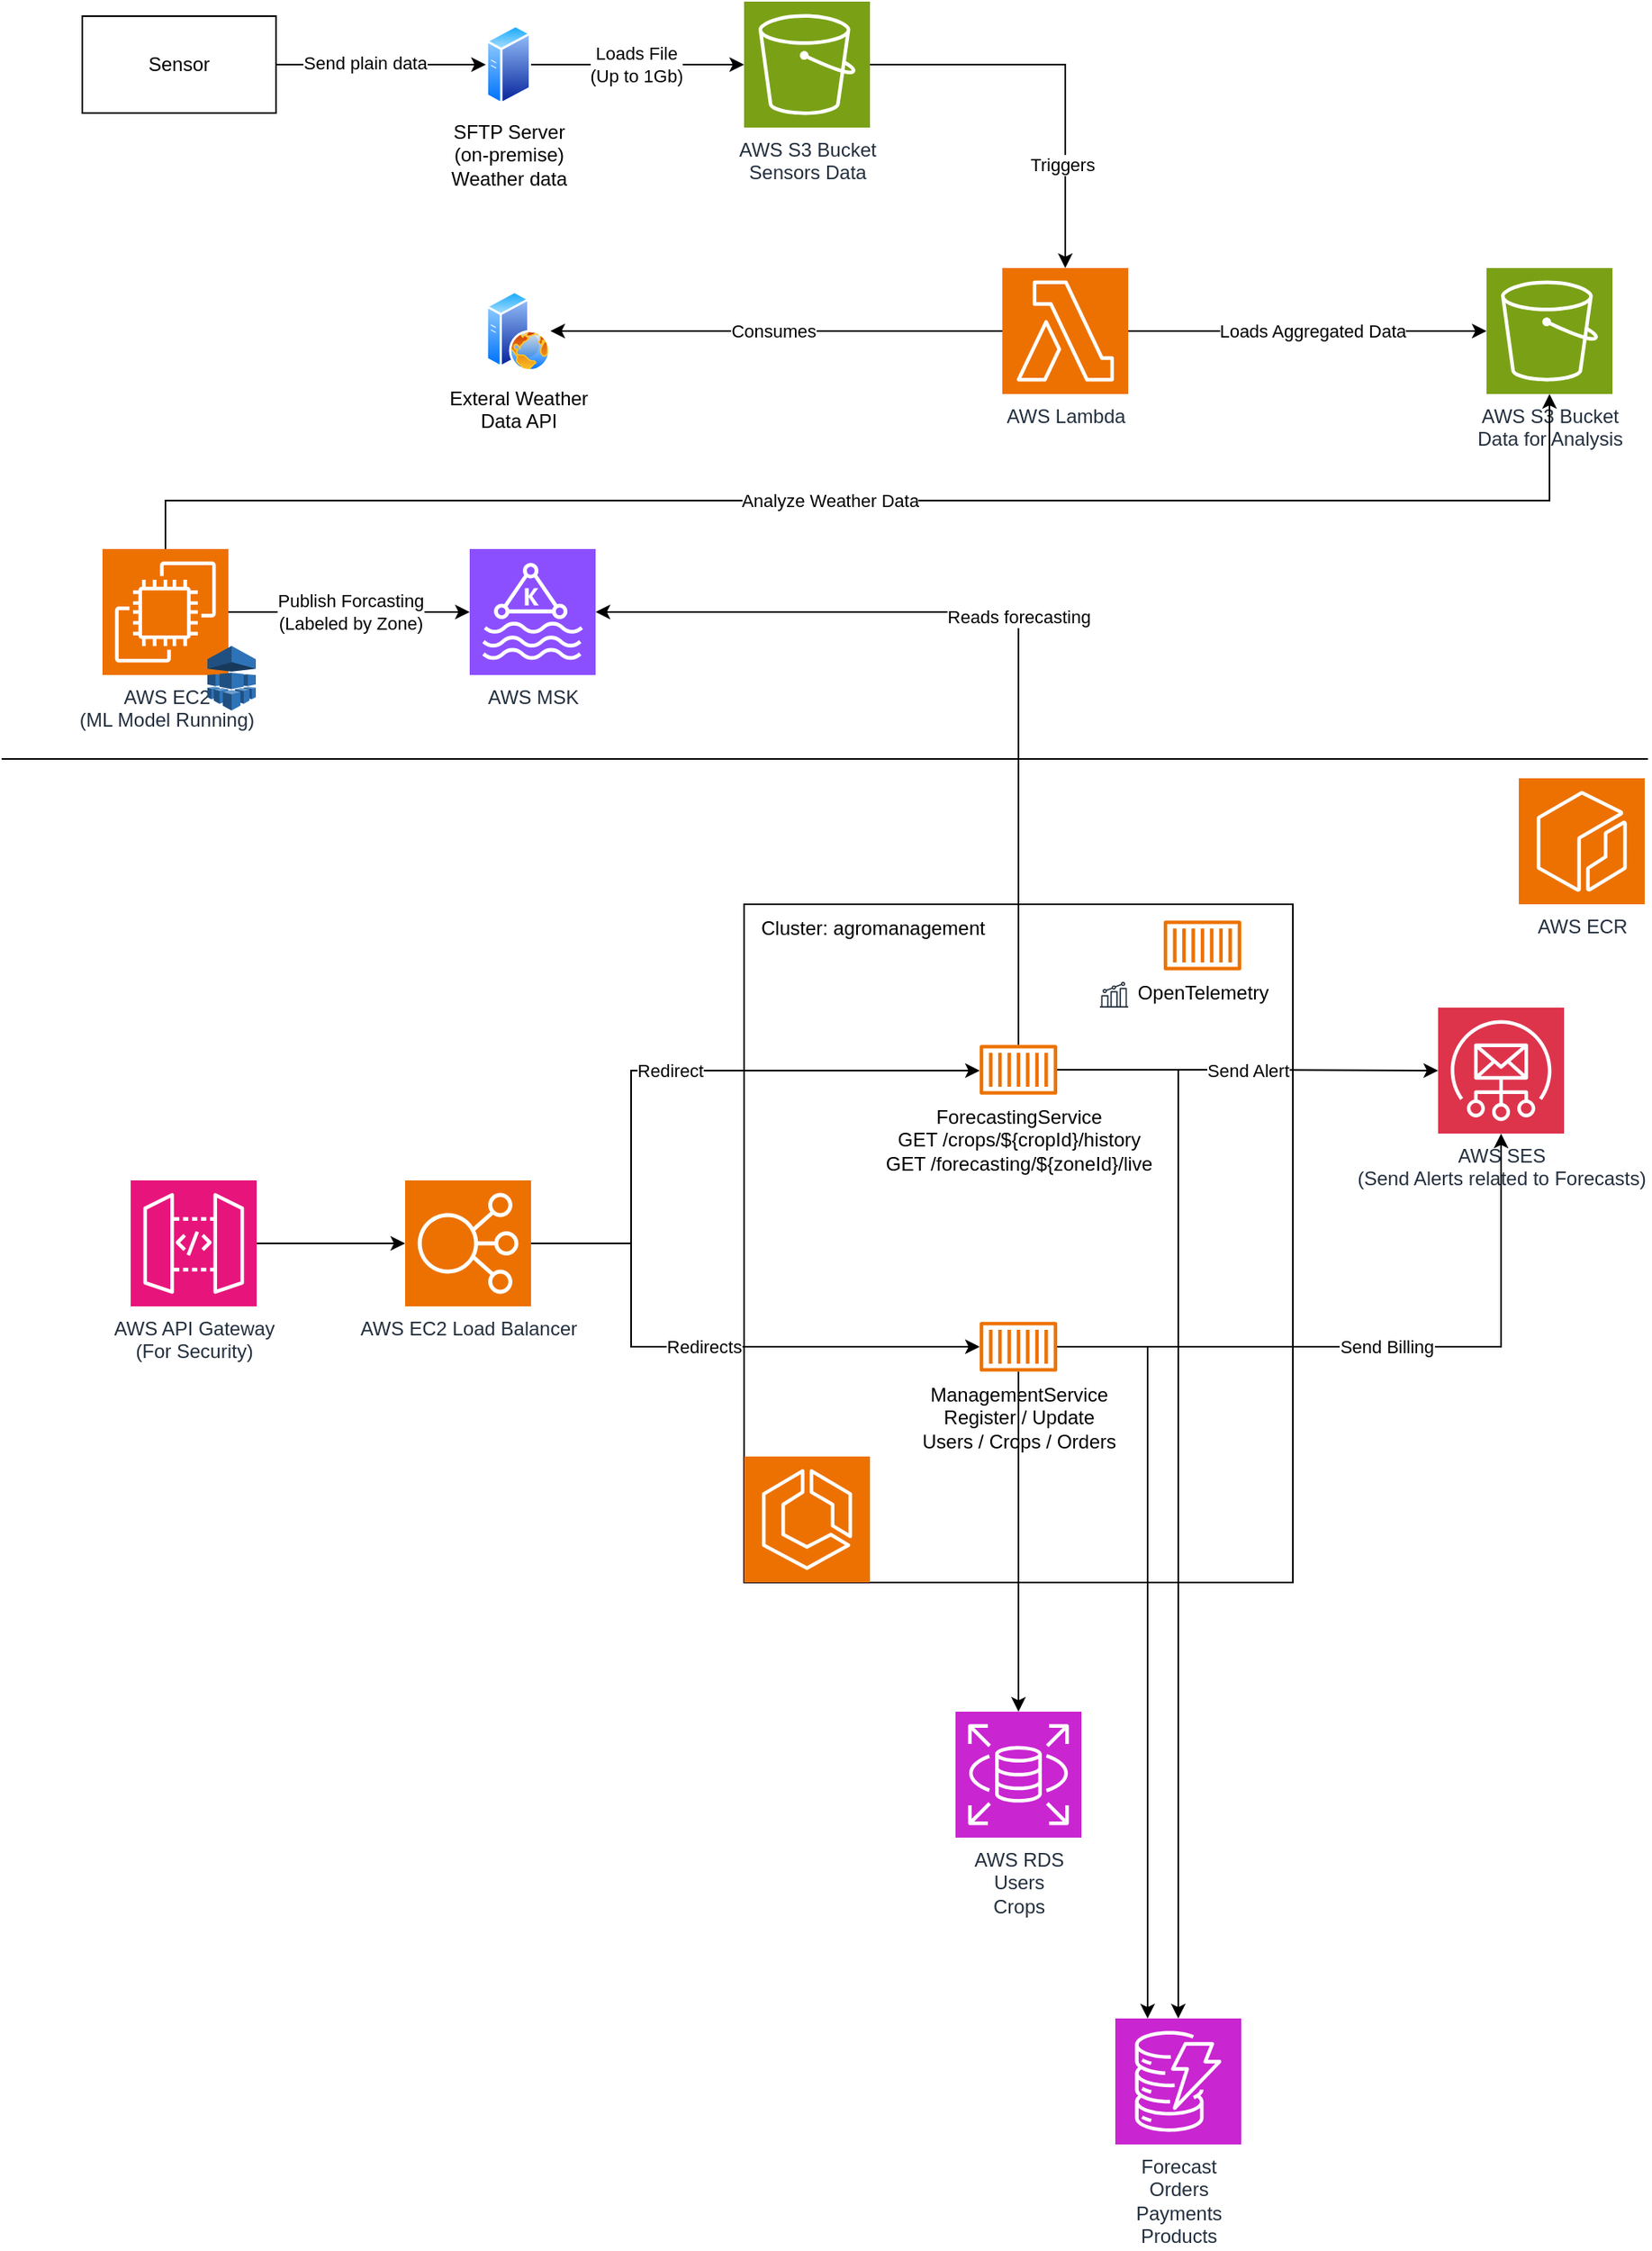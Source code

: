 <mxfile version="24.7.16">
  <diagram name="Page-1" id="Q_98LvUrLCfGk4hwmVdv">
    <mxGraphModel grid="1" page="1" gridSize="10" guides="1" tooltips="1" connect="1" arrows="1" fold="1" pageScale="1" pageWidth="850" pageHeight="1100" math="0" shadow="0">
      <root>
        <mxCell id="0" />
        <mxCell id="1" parent="0" />
        <mxCell id="9JJI4iWcKxeZEgp_YKz0-44" value="" style="rounded=0;whiteSpace=wrap;html=1;" vertex="1" parent="1">
          <mxGeometry x="380" y="810" width="340" height="420" as="geometry" />
        </mxCell>
        <mxCell id="9JJI4iWcKxeZEgp_YKz0-7" style="edgeStyle=orthogonalEdgeStyle;rounded=0;orthogonalLoop=1;jettySize=auto;html=1;" edge="1" parent="1" source="9JJI4iWcKxeZEgp_YKz0-1" target="9JJI4iWcKxeZEgp_YKz0-3">
          <mxGeometry relative="1" as="geometry" />
        </mxCell>
        <mxCell id="9JJI4iWcKxeZEgp_YKz0-24" value="Send plain data" style="edgeLabel;html=1;align=center;verticalAlign=middle;resizable=0;points=[];" vertex="1" connectable="0" parent="9JJI4iWcKxeZEgp_YKz0-7">
          <mxGeometry x="-0.156" y="1" relative="1" as="geometry">
            <mxPoint as="offset" />
          </mxGeometry>
        </mxCell>
        <mxCell id="9JJI4iWcKxeZEgp_YKz0-1" value="Sensor" style="rounded=0;whiteSpace=wrap;html=1;" vertex="1" parent="1">
          <mxGeometry x="-30" y="260" width="120" height="60" as="geometry" />
        </mxCell>
        <mxCell id="9JJI4iWcKxeZEgp_YKz0-13" value="" style="edgeStyle=orthogonalEdgeStyle;rounded=0;orthogonalLoop=1;jettySize=auto;html=1;" edge="1" parent="1" source="9JJI4iWcKxeZEgp_YKz0-3" target="9JJI4iWcKxeZEgp_YKz0-16">
          <mxGeometry relative="1" as="geometry">
            <mxPoint x="380" y="290" as="targetPoint" />
          </mxGeometry>
        </mxCell>
        <mxCell id="9JJI4iWcKxeZEgp_YKz0-14" value="Loads File&lt;br&gt;(Up to 1Gb)" style="edgeLabel;html=1;align=center;verticalAlign=middle;resizable=0;points=[];" vertex="1" connectable="0" parent="9JJI4iWcKxeZEgp_YKz0-13">
          <mxGeometry x="-0.015" relative="1" as="geometry">
            <mxPoint as="offset" />
          </mxGeometry>
        </mxCell>
        <mxCell id="9JJI4iWcKxeZEgp_YKz0-3" value="SFTP Server&lt;br&gt;(on-premise)&lt;br&gt;Weather data" style="image;aspect=fixed;perimeter=ellipsePerimeter;html=1;align=center;shadow=0;dashed=0;spacingTop=3;image=img/lib/active_directory/generic_server.svg;" vertex="1" parent="1">
          <mxGeometry x="220" y="265" width="28.0" height="50" as="geometry" />
        </mxCell>
        <mxCell id="9JJI4iWcKxeZEgp_YKz0-6" value="Exteral Weather&lt;div&gt;Data API&lt;/div&gt;" style="image;aspect=fixed;perimeter=ellipsePerimeter;html=1;align=center;shadow=0;dashed=0;spacingTop=3;image=img/lib/active_directory/web_server.svg;" vertex="1" parent="1">
          <mxGeometry x="220" y="430" width="40" height="50" as="geometry" />
        </mxCell>
        <mxCell id="9JJI4iWcKxeZEgp_YKz0-16" value="AWS S3 Bucket&lt;br&gt;Sensors Data" style="sketch=0;points=[[0,0,0],[0.25,0,0],[0.5,0,0],[0.75,0,0],[1,0,0],[0,1,0],[0.25,1,0],[0.5,1,0],[0.75,1,0],[1,1,0],[0,0.25,0],[0,0.5,0],[0,0.75,0],[1,0.25,0],[1,0.5,0],[1,0.75,0]];outlineConnect=0;fontColor=#232F3E;fillColor=#7AA116;strokeColor=#ffffff;dashed=0;verticalLabelPosition=bottom;verticalAlign=top;align=center;html=1;fontSize=12;fontStyle=0;aspect=fixed;shape=mxgraph.aws4.resourceIcon;resIcon=mxgraph.aws4.s3;" vertex="1" parent="1">
          <mxGeometry x="380" y="251" width="78" height="78" as="geometry" />
        </mxCell>
        <mxCell id="9JJI4iWcKxeZEgp_YKz0-23" style="edgeStyle=orthogonalEdgeStyle;rounded=0;orthogonalLoop=1;jettySize=auto;html=1;" edge="1" parent="1" source="9JJI4iWcKxeZEgp_YKz0-17" target="9JJI4iWcKxeZEgp_YKz0-6">
          <mxGeometry relative="1" as="geometry" />
        </mxCell>
        <mxCell id="9JJI4iWcKxeZEgp_YKz0-25" value="Consumes" style="edgeLabel;html=1;align=center;verticalAlign=middle;resizable=0;points=[];" vertex="1" connectable="0" parent="9JJI4iWcKxeZEgp_YKz0-23">
          <mxGeometry x="0.014" relative="1" as="geometry">
            <mxPoint as="offset" />
          </mxGeometry>
        </mxCell>
        <mxCell id="9JJI4iWcKxeZEgp_YKz0-17" value="AWS Lambda" style="sketch=0;points=[[0,0,0],[0.25,0,0],[0.5,0,0],[0.75,0,0],[1,0,0],[0,1,0],[0.25,1,0],[0.5,1,0],[0.75,1,0],[1,1,0],[0,0.25,0],[0,0.5,0],[0,0.75,0],[1,0.25,0],[1,0.5,0],[1,0.75,0]];outlineConnect=0;fontColor=#232F3E;fillColor=#ED7100;strokeColor=#ffffff;dashed=0;verticalLabelPosition=bottom;verticalAlign=top;align=center;html=1;fontSize=12;fontStyle=0;aspect=fixed;shape=mxgraph.aws4.resourceIcon;resIcon=mxgraph.aws4.lambda;" vertex="1" parent="1">
          <mxGeometry x="540" y="416" width="78" height="78" as="geometry" />
        </mxCell>
        <mxCell id="9JJI4iWcKxeZEgp_YKz0-20" style="edgeStyle=orthogonalEdgeStyle;rounded=0;orthogonalLoop=1;jettySize=auto;html=1;entryX=0.5;entryY=0;entryDx=0;entryDy=0;entryPerimeter=0;" edge="1" parent="1" source="9JJI4iWcKxeZEgp_YKz0-16" target="9JJI4iWcKxeZEgp_YKz0-17">
          <mxGeometry relative="1" as="geometry" />
        </mxCell>
        <mxCell id="9JJI4iWcKxeZEgp_YKz0-22" value="Triggers" style="edgeLabel;html=1;align=center;verticalAlign=middle;resizable=0;points=[];" vertex="1" connectable="0" parent="9JJI4iWcKxeZEgp_YKz0-20">
          <mxGeometry x="0.482" y="-2" relative="1" as="geometry">
            <mxPoint as="offset" />
          </mxGeometry>
        </mxCell>
        <mxCell id="9JJI4iWcKxeZEgp_YKz0-27" value="AWS S3 Bucket&lt;br&gt;Data for Analysis" style="sketch=0;points=[[0,0,0],[0.25,0,0],[0.5,0,0],[0.75,0,0],[1,0,0],[0,1,0],[0.25,1,0],[0.5,1,0],[0.75,1,0],[1,1,0],[0,0.25,0],[0,0.5,0],[0,0.75,0],[1,0.25,0],[1,0.5,0],[1,0.75,0]];outlineConnect=0;fontColor=#232F3E;fillColor=#7AA116;strokeColor=#ffffff;dashed=0;verticalLabelPosition=bottom;verticalAlign=top;align=center;html=1;fontSize=12;fontStyle=0;aspect=fixed;shape=mxgraph.aws4.resourceIcon;resIcon=mxgraph.aws4.s3;" vertex="1" parent="1">
          <mxGeometry x="840" y="416" width="78" height="78" as="geometry" />
        </mxCell>
        <mxCell id="9JJI4iWcKxeZEgp_YKz0-28" style="edgeStyle=orthogonalEdgeStyle;rounded=0;orthogonalLoop=1;jettySize=auto;html=1;entryX=0;entryY=0.5;entryDx=0;entryDy=0;entryPerimeter=0;" edge="1" parent="1" source="9JJI4iWcKxeZEgp_YKz0-17" target="9JJI4iWcKxeZEgp_YKz0-27">
          <mxGeometry relative="1" as="geometry">
            <Array as="points">
              <mxPoint x="670" y="455" />
              <mxPoint x="670" y="455" />
            </Array>
          </mxGeometry>
        </mxCell>
        <mxCell id="9JJI4iWcKxeZEgp_YKz0-30" value="Loads Aggregated Data" style="edgeLabel;html=1;align=center;verticalAlign=middle;resizable=0;points=[];" vertex="1" connectable="0" parent="9JJI4iWcKxeZEgp_YKz0-28">
          <mxGeometry x="0.028" relative="1" as="geometry">
            <mxPoint as="offset" />
          </mxGeometry>
        </mxCell>
        <mxCell id="9JJI4iWcKxeZEgp_YKz0-33" value="AWS EC2&lt;br&gt;(ML Model Running)" style="sketch=0;points=[[0,0,0],[0.25,0,0],[0.5,0,0],[0.75,0,0],[1,0,0],[0,1,0],[0.25,1,0],[0.5,1,0],[0.75,1,0],[1,1,0],[0,0.25,0],[0,0.5,0],[0,0.75,0],[1,0.25,0],[1,0.5,0],[1,0.75,0]];outlineConnect=0;fontColor=#232F3E;fillColor=#ED7100;strokeColor=#ffffff;dashed=0;verticalLabelPosition=bottom;verticalAlign=top;align=center;html=1;fontSize=12;fontStyle=0;aspect=fixed;shape=mxgraph.aws4.resourceIcon;resIcon=mxgraph.aws4.ec2;" vertex="1" parent="1">
          <mxGeometry x="-17.5" y="590" width="78" height="78" as="geometry" />
        </mxCell>
        <mxCell id="9JJI4iWcKxeZEgp_YKz0-35" value="" style="outlineConnect=0;dashed=0;verticalLabelPosition=bottom;verticalAlign=top;align=center;html=1;shape=mxgraph.aws3.machine_learning;fillColor=#2E73B8;gradientColor=none;" vertex="1" parent="1">
          <mxGeometry x="47.5" y="650" width="30" height="40" as="geometry" />
        </mxCell>
        <mxCell id="9JJI4iWcKxeZEgp_YKz0-36" style="edgeStyle=orthogonalEdgeStyle;rounded=0;orthogonalLoop=1;jettySize=auto;html=1;entryX=0.5;entryY=1;entryDx=0;entryDy=0;entryPerimeter=0;" edge="1" parent="1" source="9JJI4iWcKxeZEgp_YKz0-33" target="9JJI4iWcKxeZEgp_YKz0-27">
          <mxGeometry relative="1" as="geometry">
            <Array as="points">
              <mxPoint x="22" y="560" />
              <mxPoint x="879" y="560" />
            </Array>
          </mxGeometry>
        </mxCell>
        <mxCell id="9JJI4iWcKxeZEgp_YKz0-37" value="Analyze Weather Data" style="edgeLabel;html=1;align=center;verticalAlign=middle;resizable=0;points=[];" vertex="1" connectable="0" parent="9JJI4iWcKxeZEgp_YKz0-36">
          <mxGeometry x="-0.074" relative="1" as="geometry">
            <mxPoint as="offset" />
          </mxGeometry>
        </mxCell>
        <mxCell id="9JJI4iWcKxeZEgp_YKz0-39" value="AWS MSK" style="sketch=0;points=[[0,0,0],[0.25,0,0],[0.5,0,0],[0.75,0,0],[1,0,0],[0,1,0],[0.25,1,0],[0.5,1,0],[0.75,1,0],[1,1,0],[0,0.25,0],[0,0.5,0],[0,0.75,0],[1,0.25,0],[1,0.5,0],[1,0.75,0]];outlineConnect=0;fontColor=#232F3E;fillColor=#8C4FFF;strokeColor=#ffffff;dashed=0;verticalLabelPosition=bottom;verticalAlign=top;align=center;html=1;fontSize=12;fontStyle=0;aspect=fixed;shape=mxgraph.aws4.resourceIcon;resIcon=mxgraph.aws4.managed_streaming_for_kafka;" vertex="1" parent="1">
          <mxGeometry x="210" y="590" width="78" height="78" as="geometry" />
        </mxCell>
        <mxCell id="9JJI4iWcKxeZEgp_YKz0-40" value="Publish Forcasting&lt;br&gt;(Labeled by Zone)" style="edgeStyle=orthogonalEdgeStyle;rounded=0;orthogonalLoop=1;jettySize=auto;html=1;entryX=0;entryY=0.5;entryDx=0;entryDy=0;entryPerimeter=0;" edge="1" parent="1" source="9JJI4iWcKxeZEgp_YKz0-33" target="9JJI4iWcKxeZEgp_YKz0-39">
          <mxGeometry relative="1" as="geometry" />
        </mxCell>
        <mxCell id="9JJI4iWcKxeZEgp_YKz0-45" value="Cluster: agromanagement" style="text;html=1;align=center;verticalAlign=middle;whiteSpace=wrap;rounded=0;" vertex="1" parent="1">
          <mxGeometry x="380" y="810" width="160" height="30" as="geometry" />
        </mxCell>
        <mxCell id="9JJI4iWcKxeZEgp_YKz0-53" value="Reads forecasting" style="edgeStyle=orthogonalEdgeStyle;rounded=0;orthogonalLoop=1;jettySize=auto;html=1;" edge="1" parent="1" source="9JJI4iWcKxeZEgp_YKz0-76" target="9JJI4iWcKxeZEgp_YKz0-39">
          <mxGeometry relative="1" as="geometry">
            <mxPoint x="550" y="889" as="sourcePoint" />
            <Array as="points">
              <mxPoint x="550" y="629" />
            </Array>
            <mxPoint as="offset" />
          </mxGeometry>
        </mxCell>
        <mxCell id="9JJI4iWcKxeZEgp_YKz0-50" value="AWS RDS&lt;br&gt;Users&lt;br&gt;Crops" style="sketch=0;points=[[0,0,0],[0.25,0,0],[0.5,0,0],[0.75,0,0],[1,0,0],[0,1,0],[0.25,1,0],[0.5,1,0],[0.75,1,0],[1,1,0],[0,0.25,0],[0,0.5,0],[0,0.75,0],[1,0.25,0],[1,0.5,0],[1,0.75,0]];outlineConnect=0;fontColor=#232F3E;fillColor=#C925D1;strokeColor=#ffffff;dashed=0;verticalLabelPosition=bottom;verticalAlign=top;align=center;html=1;fontSize=12;fontStyle=0;aspect=fixed;shape=mxgraph.aws4.resourceIcon;resIcon=mxgraph.aws4.rds;" vertex="1" parent="1">
          <mxGeometry x="511" y="1310" width="78" height="78" as="geometry" />
        </mxCell>
        <mxCell id="9JJI4iWcKxeZEgp_YKz0-69" value="" style="edgeStyle=orthogonalEdgeStyle;rounded=0;orthogonalLoop=1;jettySize=auto;html=1;" edge="1" parent="1" source="9JJI4iWcKxeZEgp_YKz0-52" target="9JJI4iWcKxeZEgp_YKz0-68">
          <mxGeometry relative="1" as="geometry" />
        </mxCell>
        <mxCell id="9JJI4iWcKxeZEgp_YKz0-52" value="AWS API Gateway&lt;br&gt;(For Security)" style="sketch=0;points=[[0,0,0],[0.25,0,0],[0.5,0,0],[0.75,0,0],[1,0,0],[0,1,0],[0.25,1,0],[0.5,1,0],[0.75,1,0],[1,1,0],[0,0.25,0],[0,0.5,0],[0,0.75,0],[1,0.25,0],[1,0.5,0],[1,0.75,0]];outlineConnect=0;fontColor=#232F3E;fillColor=#E7157B;strokeColor=#ffffff;dashed=0;verticalLabelPosition=bottom;verticalAlign=top;align=center;html=1;fontSize=12;fontStyle=0;aspect=fixed;shape=mxgraph.aws4.resourceIcon;resIcon=mxgraph.aws4.api_gateway;" vertex="1" parent="1">
          <mxGeometry y="981" width="78" height="78" as="geometry" />
        </mxCell>
        <mxCell id="9JJI4iWcKxeZEgp_YKz0-56" value="Redirect" style="edgeStyle=orthogonalEdgeStyle;rounded=0;orthogonalLoop=1;jettySize=auto;html=1;" edge="1" parent="1" source="9JJI4iWcKxeZEgp_YKz0-68" target="9JJI4iWcKxeZEgp_YKz0-76">
          <mxGeometry relative="1" as="geometry">
            <mxPoint x="427.0" y="913.043" as="sourcePoint" />
            <mxPoint x="525" y="913" as="targetPoint" />
            <Array as="points">
              <mxPoint x="310" y="1020" />
              <mxPoint x="310" y="913" />
            </Array>
          </mxGeometry>
        </mxCell>
        <mxCell id="9JJI4iWcKxeZEgp_YKz0-58" value="" style="endArrow=none;html=1;rounded=0;" edge="1" parent="1">
          <mxGeometry width="50" height="50" relative="1" as="geometry">
            <mxPoint x="-80" y="720" as="sourcePoint" />
            <mxPoint x="940" y="720" as="targetPoint" />
          </mxGeometry>
        </mxCell>
        <mxCell id="9JJI4iWcKxeZEgp_YKz0-59" value="AWS SES&lt;br&gt;(Send Alerts related to Forecasts)" style="sketch=0;points=[[0,0,0],[0.25,0,0],[0.5,0,0],[0.75,0,0],[1,0,0],[0,1,0],[0.25,1,0],[0.5,1,0],[0.75,1,0],[1,1,0],[0,0.25,0],[0,0.5,0],[0,0.75,0],[1,0.25,0],[1,0.5,0],[1,0.75,0]];outlineConnect=0;fontColor=#232F3E;fillColor=#DD344C;strokeColor=#ffffff;dashed=0;verticalLabelPosition=bottom;verticalAlign=top;align=center;html=1;fontSize=12;fontStyle=0;aspect=fixed;shape=mxgraph.aws4.resourceIcon;resIcon=mxgraph.aws4.simple_email_service;" vertex="1" parent="1">
          <mxGeometry x="810" y="874" width="78" height="78" as="geometry" />
        </mxCell>
        <mxCell id="9JJI4iWcKxeZEgp_YKz0-60" value="Send Alert" style="edgeStyle=orthogonalEdgeStyle;rounded=0;orthogonalLoop=1;jettySize=auto;html=1;entryX=0;entryY=0.5;entryDx=0;entryDy=0;entryPerimeter=0;" edge="1" parent="1" source="9JJI4iWcKxeZEgp_YKz0-76" target="9JJI4iWcKxeZEgp_YKz0-59">
          <mxGeometry relative="1" as="geometry">
            <mxPoint x="575" y="913.0" as="sourcePoint" />
            <Array as="points" />
          </mxGeometry>
        </mxCell>
        <mxCell id="9JJI4iWcKxeZEgp_YKz0-70" value="Send Billing" style="edgeStyle=orthogonalEdgeStyle;rounded=0;orthogonalLoop=1;jettySize=auto;html=1;" edge="1" parent="1" source="9JJI4iWcKxeZEgp_YKz0-77" target="9JJI4iWcKxeZEgp_YKz0-59">
          <mxGeometry relative="1" as="geometry">
            <mxPoint x="575" y="1084" as="sourcePoint" />
            <Array as="points">
              <mxPoint x="849" y="1084" />
            </Array>
          </mxGeometry>
        </mxCell>
        <mxCell id="9JJI4iWcKxeZEgp_YKz0-73" style="edgeStyle=orthogonalEdgeStyle;rounded=0;orthogonalLoop=1;jettySize=auto;html=1;" edge="1" parent="1" source="9JJI4iWcKxeZEgp_YKz0-76" target="9JJI4iWcKxeZEgp_YKz0-71">
          <mxGeometry relative="1" as="geometry">
            <mxPoint x="575" y="913.0" as="sourcePoint" />
          </mxGeometry>
        </mxCell>
        <mxCell id="9JJI4iWcKxeZEgp_YKz0-65" value="Redirects" style="edgeStyle=orthogonalEdgeStyle;rounded=0;orthogonalLoop=1;jettySize=auto;html=1;" edge="1" parent="1" source="9JJI4iWcKxeZEgp_YKz0-68" target="9JJI4iWcKxeZEgp_YKz0-77">
          <mxGeometry relative="1" as="geometry">
            <mxPoint x="432.5" y="1084.0" as="sourcePoint" />
            <mxPoint x="525" y="1084" as="targetPoint" />
            <Array as="points">
              <mxPoint x="310" y="1020" />
              <mxPoint x="310" y="1084" />
            </Array>
          </mxGeometry>
        </mxCell>
        <mxCell id="9JJI4iWcKxeZEgp_YKz0-66" style="edgeStyle=orthogonalEdgeStyle;rounded=0;orthogonalLoop=1;jettySize=auto;html=1;" edge="1" parent="1" source="9JJI4iWcKxeZEgp_YKz0-77" target="9JJI4iWcKxeZEgp_YKz0-50">
          <mxGeometry relative="1" as="geometry">
            <mxPoint x="550" y="1108" as="sourcePoint" />
          </mxGeometry>
        </mxCell>
        <mxCell id="9JJI4iWcKxeZEgp_YKz0-68" value="AWS EC2 Load Balancer" style="sketch=0;points=[[0,0,0],[0.25,0,0],[0.5,0,0],[0.75,0,0],[1,0,0],[0,1,0],[0.25,1,0],[0.5,1,0],[0.75,1,0],[1,1,0],[0,0.25,0],[0,0.5,0],[0,0.75,0],[1,0.25,0],[1,0.5,0],[1,0.75,0]];outlineConnect=0;fontColor=#232F3E;fillColor=#ED7100;strokeColor=#ffffff;dashed=0;verticalLabelPosition=bottom;verticalAlign=top;align=center;html=1;fontSize=12;fontStyle=0;aspect=fixed;shape=mxgraph.aws4.resourceIcon;resIcon=mxgraph.aws4.elastic_load_balancing;" vertex="1" parent="1">
          <mxGeometry x="170" y="981" width="78" height="78" as="geometry" />
        </mxCell>
        <mxCell id="9JJI4iWcKxeZEgp_YKz0-71" value="Forecast&lt;br&gt;Orders&lt;br&gt;Payments&lt;br&gt;Products" style="sketch=0;points=[[0,0,0],[0.25,0,0],[0.5,0,0],[0.75,0,0],[1,0,0],[0,1,0],[0.25,1,0],[0.5,1,0],[0.75,1,0],[1,1,0],[0,0.25,0],[0,0.5,0],[0,0.75,0],[1,0.25,0],[1,0.5,0],[1,0.75,0]];outlineConnect=0;fontColor=#232F3E;fillColor=#C925D1;strokeColor=#ffffff;dashed=0;verticalLabelPosition=bottom;verticalAlign=top;align=center;html=1;fontSize=12;fontStyle=0;aspect=fixed;shape=mxgraph.aws4.resourceIcon;resIcon=mxgraph.aws4.dynamodb;" vertex="1" parent="1">
          <mxGeometry x="610" y="1500" width="78" height="78" as="geometry" />
        </mxCell>
        <mxCell id="9JJI4iWcKxeZEgp_YKz0-72" style="edgeStyle=orthogonalEdgeStyle;rounded=0;orthogonalLoop=1;jettySize=auto;html=1;" edge="1" parent="1" source="9JJI4iWcKxeZEgp_YKz0-77" target="9JJI4iWcKxeZEgp_YKz0-71">
          <mxGeometry relative="1" as="geometry">
            <mxPoint x="575" y="1084" as="sourcePoint" />
            <Array as="points">
              <mxPoint x="630" y="1084" />
            </Array>
          </mxGeometry>
        </mxCell>
        <mxCell id="9JJI4iWcKxeZEgp_YKz0-74" value="AWS ECR" style="sketch=0;points=[[0,0,0],[0.25,0,0],[0.5,0,0],[0.75,0,0],[1,0,0],[0,1,0],[0.25,1,0],[0.5,1,0],[0.75,1,0],[1,1,0],[0,0.25,0],[0,0.5,0],[0,0.75,0],[1,0.25,0],[1,0.5,0],[1,0.75,0]];outlineConnect=0;fontColor=#232F3E;fillColor=#ED7100;strokeColor=#ffffff;dashed=0;verticalLabelPosition=bottom;verticalAlign=top;align=center;html=1;fontSize=12;fontStyle=0;aspect=fixed;shape=mxgraph.aws4.resourceIcon;resIcon=mxgraph.aws4.ecr;" vertex="1" parent="1">
          <mxGeometry x="860" y="732" width="78" height="78" as="geometry" />
        </mxCell>
        <mxCell id="9JJI4iWcKxeZEgp_YKz0-75" value="" style="sketch=0;points=[[0,0,0],[0.25,0,0],[0.5,0,0],[0.75,0,0],[1,0,0],[0,1,0],[0.25,1,0],[0.5,1,0],[0.75,1,0],[1,1,0],[0,0.25,0],[0,0.5,0],[0,0.75,0],[1,0.25,0],[1,0.5,0],[1,0.75,0]];outlineConnect=0;fontColor=#232F3E;fillColor=#ED7100;strokeColor=#ffffff;dashed=0;verticalLabelPosition=bottom;verticalAlign=top;align=center;html=1;fontSize=12;fontStyle=0;aspect=fixed;shape=mxgraph.aws4.resourceIcon;resIcon=mxgraph.aws4.ecs;" vertex="1" parent="1">
          <mxGeometry x="380" y="1152" width="78" height="78" as="geometry" />
        </mxCell>
        <mxCell id="9JJI4iWcKxeZEgp_YKz0-76" value="&lt;span style=&quot;color: rgb(0, 0, 0);&quot;&gt;ForecastingService&lt;/span&gt;&lt;br style=&quot;color: rgb(0, 0, 0);&quot;&gt;&lt;span style=&quot;color: rgb(0, 0, 0);&quot;&gt;GET /crops/${cropId}/history&lt;/span&gt;&lt;br style=&quot;color: rgb(0, 0, 0);&quot;&gt;&lt;span style=&quot;color: rgb(0, 0, 0);&quot;&gt;GET /forecasting/${zoneId}/live&lt;/span&gt;" style="sketch=0;outlineConnect=0;fontColor=#232F3E;gradientColor=none;fillColor=#ED7100;strokeColor=none;dashed=0;verticalLabelPosition=bottom;verticalAlign=top;align=center;html=1;fontSize=12;fontStyle=0;aspect=fixed;pointerEvents=1;shape=mxgraph.aws4.container_1;" vertex="1" parent="1">
          <mxGeometry x="526" y="897" width="48" height="31" as="geometry" />
        </mxCell>
        <mxCell id="9JJI4iWcKxeZEgp_YKz0-77" value="&lt;span style=&quot;color: rgb(0, 0, 0);&quot;&gt;ManagementService&lt;/span&gt;&lt;br style=&quot;color: rgb(0, 0, 0);&quot;&gt;&lt;span style=&quot;color: rgb(0, 0, 0);&quot;&gt;Register / Update&lt;/span&gt;&lt;br style=&quot;color: rgb(0, 0, 0);&quot;&gt;&lt;span style=&quot;color: rgb(0, 0, 0);&quot;&gt;Users / Crops / Orders&lt;/span&gt;" style="sketch=0;outlineConnect=0;fontColor=#232F3E;gradientColor=none;fillColor=#ED7100;strokeColor=none;dashed=0;verticalLabelPosition=bottom;verticalAlign=top;align=center;html=1;fontSize=12;fontStyle=0;aspect=fixed;pointerEvents=1;shape=mxgraph.aws4.container_1;" vertex="1" parent="1">
          <mxGeometry x="526" y="1068.5" width="48" height="31" as="geometry" />
        </mxCell>
        <mxCell id="9JJI4iWcKxeZEgp_YKz0-81" value="&lt;font color=&quot;#000000&quot;&gt;OpenTelemetry&lt;/font&gt;" style="sketch=0;outlineConnect=0;fontColor=#232F3E;gradientColor=none;fillColor=#ED7100;strokeColor=none;dashed=0;verticalLabelPosition=bottom;verticalAlign=top;align=center;html=1;fontSize=12;fontStyle=0;aspect=fixed;pointerEvents=1;shape=mxgraph.aws4.container_1;" vertex="1" parent="1">
          <mxGeometry x="640" y="820" width="48" height="31" as="geometry" />
        </mxCell>
        <mxCell id="9JJI4iWcKxeZEgp_YKz0-82" value="" style="sketch=0;outlineConnect=0;fontColor=#232F3E;gradientColor=none;fillColor=#232F3D;strokeColor=none;dashed=0;verticalLabelPosition=bottom;verticalAlign=top;align=center;html=1;fontSize=12;fontStyle=0;aspect=fixed;pointerEvents=1;shape=mxgraph.aws4.metrics;" vertex="1" parent="1">
          <mxGeometry x="600.42" y="858" width="17.58" height="16" as="geometry" />
        </mxCell>
      </root>
    </mxGraphModel>
  </diagram>
</mxfile>
